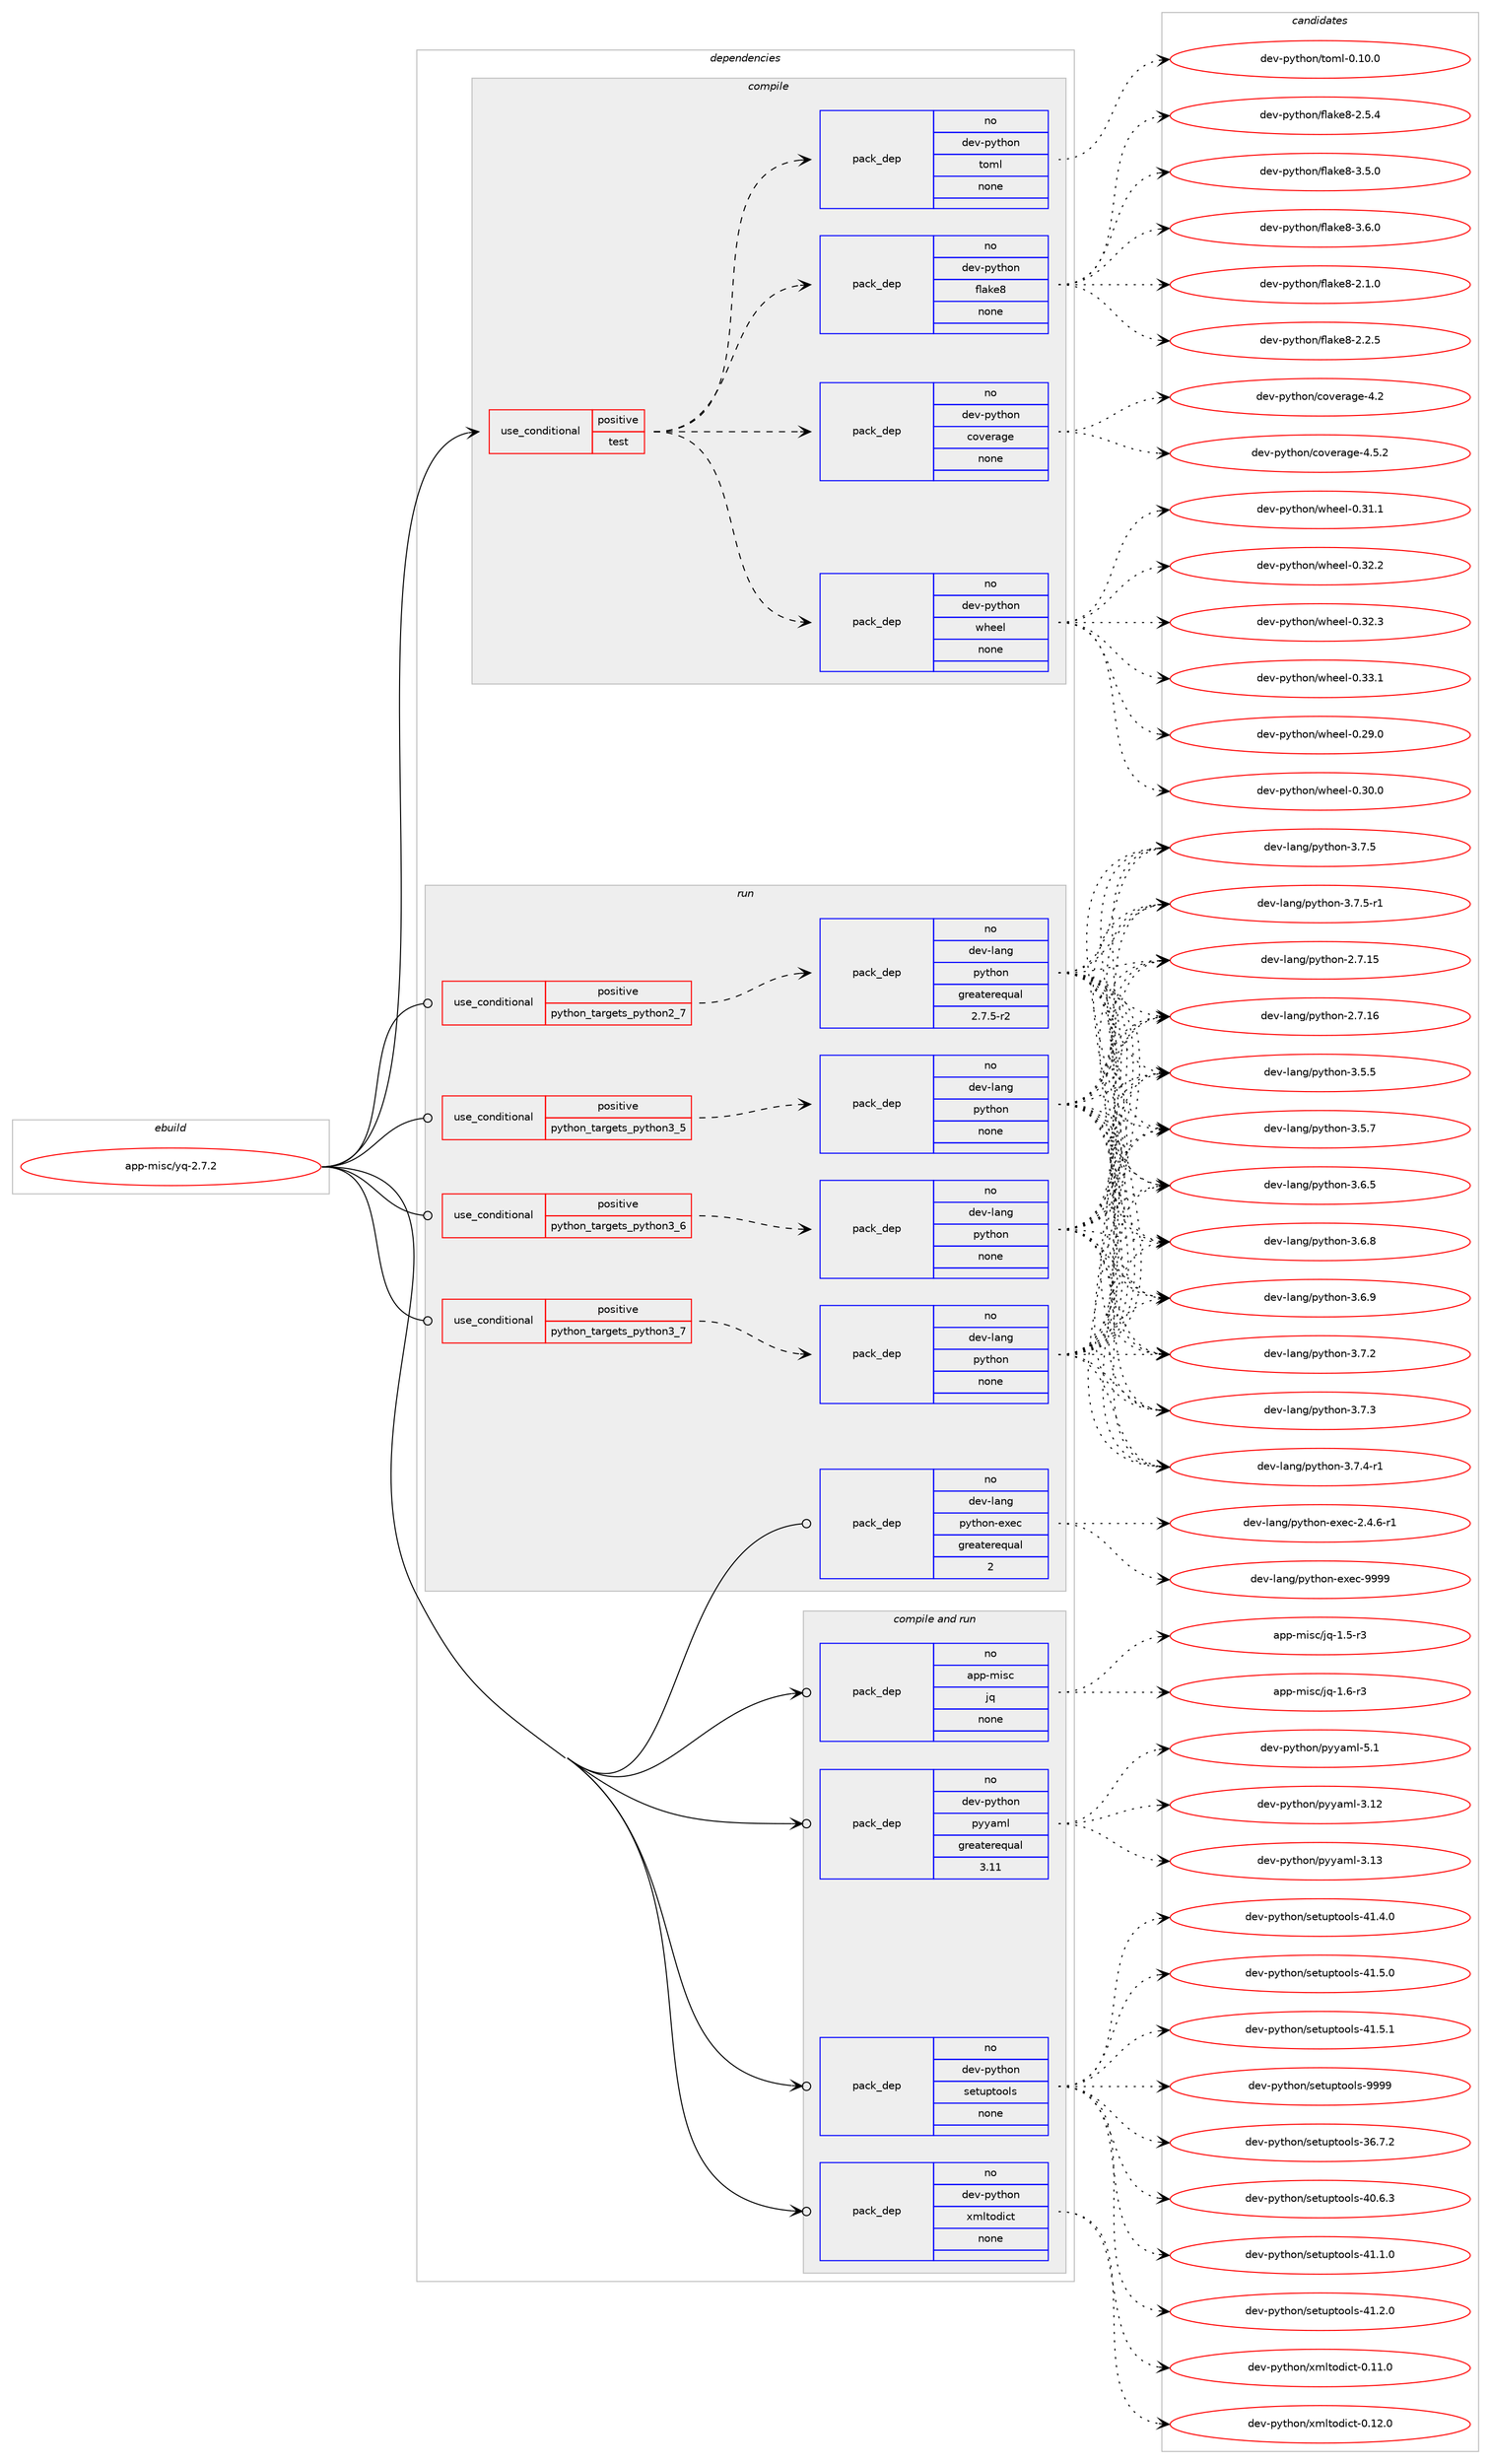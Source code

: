 digraph prolog {

# *************
# Graph options
# *************

newrank=true;
concentrate=true;
compound=true;
graph [rankdir=LR,fontname=Helvetica,fontsize=10,ranksep=1.5];#, ranksep=2.5, nodesep=0.2];
edge  [arrowhead=vee];
node  [fontname=Helvetica,fontsize=10];

# **********
# The ebuild
# **********

subgraph cluster_leftcol {
color=gray;
rank=same;
label=<<i>ebuild</i>>;
id [label="app-misc/yq-2.7.2", color=red, width=4, href="../app-misc/yq-2.7.2.svg"];
}

# ****************
# The dependencies
# ****************

subgraph cluster_midcol {
color=gray;
label=<<i>dependencies</i>>;
subgraph cluster_compile {
fillcolor="#eeeeee";
style=filled;
label=<<i>compile</i>>;
subgraph cond119663 {
dependency501059 [label=<<TABLE BORDER="0" CELLBORDER="1" CELLSPACING="0" CELLPADDING="4"><TR><TD ROWSPAN="3" CELLPADDING="10">use_conditional</TD></TR><TR><TD>positive</TD></TR><TR><TD>test</TD></TR></TABLE>>, shape=none, color=red];
subgraph pack372333 {
dependency501060 [label=<<TABLE BORDER="0" CELLBORDER="1" CELLSPACING="0" CELLPADDING="4" WIDTH="220"><TR><TD ROWSPAN="6" CELLPADDING="30">pack_dep</TD></TR><TR><TD WIDTH="110">no</TD></TR><TR><TD>dev-python</TD></TR><TR><TD>coverage</TD></TR><TR><TD>none</TD></TR><TR><TD></TD></TR></TABLE>>, shape=none, color=blue];
}
dependency501059:e -> dependency501060:w [weight=20,style="dashed",arrowhead="vee"];
subgraph pack372334 {
dependency501061 [label=<<TABLE BORDER="0" CELLBORDER="1" CELLSPACING="0" CELLPADDING="4" WIDTH="220"><TR><TD ROWSPAN="6" CELLPADDING="30">pack_dep</TD></TR><TR><TD WIDTH="110">no</TD></TR><TR><TD>dev-python</TD></TR><TR><TD>flake8</TD></TR><TR><TD>none</TD></TR><TR><TD></TD></TR></TABLE>>, shape=none, color=blue];
}
dependency501059:e -> dependency501061:w [weight=20,style="dashed",arrowhead="vee"];
subgraph pack372335 {
dependency501062 [label=<<TABLE BORDER="0" CELLBORDER="1" CELLSPACING="0" CELLPADDING="4" WIDTH="220"><TR><TD ROWSPAN="6" CELLPADDING="30">pack_dep</TD></TR><TR><TD WIDTH="110">no</TD></TR><TR><TD>dev-python</TD></TR><TR><TD>toml</TD></TR><TR><TD>none</TD></TR><TR><TD></TD></TR></TABLE>>, shape=none, color=blue];
}
dependency501059:e -> dependency501062:w [weight=20,style="dashed",arrowhead="vee"];
subgraph pack372336 {
dependency501063 [label=<<TABLE BORDER="0" CELLBORDER="1" CELLSPACING="0" CELLPADDING="4" WIDTH="220"><TR><TD ROWSPAN="6" CELLPADDING="30">pack_dep</TD></TR><TR><TD WIDTH="110">no</TD></TR><TR><TD>dev-python</TD></TR><TR><TD>wheel</TD></TR><TR><TD>none</TD></TR><TR><TD></TD></TR></TABLE>>, shape=none, color=blue];
}
dependency501059:e -> dependency501063:w [weight=20,style="dashed",arrowhead="vee"];
}
id:e -> dependency501059:w [weight=20,style="solid",arrowhead="vee"];
}
subgraph cluster_compileandrun {
fillcolor="#eeeeee";
style=filled;
label=<<i>compile and run</i>>;
subgraph pack372337 {
dependency501064 [label=<<TABLE BORDER="0" CELLBORDER="1" CELLSPACING="0" CELLPADDING="4" WIDTH="220"><TR><TD ROWSPAN="6" CELLPADDING="30">pack_dep</TD></TR><TR><TD WIDTH="110">no</TD></TR><TR><TD>app-misc</TD></TR><TR><TD>jq</TD></TR><TR><TD>none</TD></TR><TR><TD></TD></TR></TABLE>>, shape=none, color=blue];
}
id:e -> dependency501064:w [weight=20,style="solid",arrowhead="odotvee"];
subgraph pack372338 {
dependency501065 [label=<<TABLE BORDER="0" CELLBORDER="1" CELLSPACING="0" CELLPADDING="4" WIDTH="220"><TR><TD ROWSPAN="6" CELLPADDING="30">pack_dep</TD></TR><TR><TD WIDTH="110">no</TD></TR><TR><TD>dev-python</TD></TR><TR><TD>pyyaml</TD></TR><TR><TD>greaterequal</TD></TR><TR><TD>3.11</TD></TR></TABLE>>, shape=none, color=blue];
}
id:e -> dependency501065:w [weight=20,style="solid",arrowhead="odotvee"];
subgraph pack372339 {
dependency501066 [label=<<TABLE BORDER="0" CELLBORDER="1" CELLSPACING="0" CELLPADDING="4" WIDTH="220"><TR><TD ROWSPAN="6" CELLPADDING="30">pack_dep</TD></TR><TR><TD WIDTH="110">no</TD></TR><TR><TD>dev-python</TD></TR><TR><TD>setuptools</TD></TR><TR><TD>none</TD></TR><TR><TD></TD></TR></TABLE>>, shape=none, color=blue];
}
id:e -> dependency501066:w [weight=20,style="solid",arrowhead="odotvee"];
subgraph pack372340 {
dependency501067 [label=<<TABLE BORDER="0" CELLBORDER="1" CELLSPACING="0" CELLPADDING="4" WIDTH="220"><TR><TD ROWSPAN="6" CELLPADDING="30">pack_dep</TD></TR><TR><TD WIDTH="110">no</TD></TR><TR><TD>dev-python</TD></TR><TR><TD>xmltodict</TD></TR><TR><TD>none</TD></TR><TR><TD></TD></TR></TABLE>>, shape=none, color=blue];
}
id:e -> dependency501067:w [weight=20,style="solid",arrowhead="odotvee"];
}
subgraph cluster_run {
fillcolor="#eeeeee";
style=filled;
label=<<i>run</i>>;
subgraph cond119664 {
dependency501068 [label=<<TABLE BORDER="0" CELLBORDER="1" CELLSPACING="0" CELLPADDING="4"><TR><TD ROWSPAN="3" CELLPADDING="10">use_conditional</TD></TR><TR><TD>positive</TD></TR><TR><TD>python_targets_python2_7</TD></TR></TABLE>>, shape=none, color=red];
subgraph pack372341 {
dependency501069 [label=<<TABLE BORDER="0" CELLBORDER="1" CELLSPACING="0" CELLPADDING="4" WIDTH="220"><TR><TD ROWSPAN="6" CELLPADDING="30">pack_dep</TD></TR><TR><TD WIDTH="110">no</TD></TR><TR><TD>dev-lang</TD></TR><TR><TD>python</TD></TR><TR><TD>greaterequal</TD></TR><TR><TD>2.7.5-r2</TD></TR></TABLE>>, shape=none, color=blue];
}
dependency501068:e -> dependency501069:w [weight=20,style="dashed",arrowhead="vee"];
}
id:e -> dependency501068:w [weight=20,style="solid",arrowhead="odot"];
subgraph cond119665 {
dependency501070 [label=<<TABLE BORDER="0" CELLBORDER="1" CELLSPACING="0" CELLPADDING="4"><TR><TD ROWSPAN="3" CELLPADDING="10">use_conditional</TD></TR><TR><TD>positive</TD></TR><TR><TD>python_targets_python3_5</TD></TR></TABLE>>, shape=none, color=red];
subgraph pack372342 {
dependency501071 [label=<<TABLE BORDER="0" CELLBORDER="1" CELLSPACING="0" CELLPADDING="4" WIDTH="220"><TR><TD ROWSPAN="6" CELLPADDING="30">pack_dep</TD></TR><TR><TD WIDTH="110">no</TD></TR><TR><TD>dev-lang</TD></TR><TR><TD>python</TD></TR><TR><TD>none</TD></TR><TR><TD></TD></TR></TABLE>>, shape=none, color=blue];
}
dependency501070:e -> dependency501071:w [weight=20,style="dashed",arrowhead="vee"];
}
id:e -> dependency501070:w [weight=20,style="solid",arrowhead="odot"];
subgraph cond119666 {
dependency501072 [label=<<TABLE BORDER="0" CELLBORDER="1" CELLSPACING="0" CELLPADDING="4"><TR><TD ROWSPAN="3" CELLPADDING="10">use_conditional</TD></TR><TR><TD>positive</TD></TR><TR><TD>python_targets_python3_6</TD></TR></TABLE>>, shape=none, color=red];
subgraph pack372343 {
dependency501073 [label=<<TABLE BORDER="0" CELLBORDER="1" CELLSPACING="0" CELLPADDING="4" WIDTH="220"><TR><TD ROWSPAN="6" CELLPADDING="30">pack_dep</TD></TR><TR><TD WIDTH="110">no</TD></TR><TR><TD>dev-lang</TD></TR><TR><TD>python</TD></TR><TR><TD>none</TD></TR><TR><TD></TD></TR></TABLE>>, shape=none, color=blue];
}
dependency501072:e -> dependency501073:w [weight=20,style="dashed",arrowhead="vee"];
}
id:e -> dependency501072:w [weight=20,style="solid",arrowhead="odot"];
subgraph cond119667 {
dependency501074 [label=<<TABLE BORDER="0" CELLBORDER="1" CELLSPACING="0" CELLPADDING="4"><TR><TD ROWSPAN="3" CELLPADDING="10">use_conditional</TD></TR><TR><TD>positive</TD></TR><TR><TD>python_targets_python3_7</TD></TR></TABLE>>, shape=none, color=red];
subgraph pack372344 {
dependency501075 [label=<<TABLE BORDER="0" CELLBORDER="1" CELLSPACING="0" CELLPADDING="4" WIDTH="220"><TR><TD ROWSPAN="6" CELLPADDING="30">pack_dep</TD></TR><TR><TD WIDTH="110">no</TD></TR><TR><TD>dev-lang</TD></TR><TR><TD>python</TD></TR><TR><TD>none</TD></TR><TR><TD></TD></TR></TABLE>>, shape=none, color=blue];
}
dependency501074:e -> dependency501075:w [weight=20,style="dashed",arrowhead="vee"];
}
id:e -> dependency501074:w [weight=20,style="solid",arrowhead="odot"];
subgraph pack372345 {
dependency501076 [label=<<TABLE BORDER="0" CELLBORDER="1" CELLSPACING="0" CELLPADDING="4" WIDTH="220"><TR><TD ROWSPAN="6" CELLPADDING="30">pack_dep</TD></TR><TR><TD WIDTH="110">no</TD></TR><TR><TD>dev-lang</TD></TR><TR><TD>python-exec</TD></TR><TR><TD>greaterequal</TD></TR><TR><TD>2</TD></TR></TABLE>>, shape=none, color=blue];
}
id:e -> dependency501076:w [weight=20,style="solid",arrowhead="odot"];
}
}

# **************
# The candidates
# **************

subgraph cluster_choices {
rank=same;
color=gray;
label=<<i>candidates</i>>;

subgraph choice372333 {
color=black;
nodesep=1;
choice1001011184511212111610411111047991111181011149710310145524650 [label="dev-python/coverage-4.2", color=red, width=4,href="../dev-python/coverage-4.2.svg"];
choice10010111845112121116104111110479911111810111497103101455246534650 [label="dev-python/coverage-4.5.2", color=red, width=4,href="../dev-python/coverage-4.5.2.svg"];
dependency501060:e -> choice1001011184511212111610411111047991111181011149710310145524650:w [style=dotted,weight="100"];
dependency501060:e -> choice10010111845112121116104111110479911111810111497103101455246534650:w [style=dotted,weight="100"];
}
subgraph choice372334 {
color=black;
nodesep=1;
choice10010111845112121116104111110471021089710710156455046494648 [label="dev-python/flake8-2.1.0", color=red, width=4,href="../dev-python/flake8-2.1.0.svg"];
choice10010111845112121116104111110471021089710710156455046504653 [label="dev-python/flake8-2.2.5", color=red, width=4,href="../dev-python/flake8-2.2.5.svg"];
choice10010111845112121116104111110471021089710710156455046534652 [label="dev-python/flake8-2.5.4", color=red, width=4,href="../dev-python/flake8-2.5.4.svg"];
choice10010111845112121116104111110471021089710710156455146534648 [label="dev-python/flake8-3.5.0", color=red, width=4,href="../dev-python/flake8-3.5.0.svg"];
choice10010111845112121116104111110471021089710710156455146544648 [label="dev-python/flake8-3.6.0", color=red, width=4,href="../dev-python/flake8-3.6.0.svg"];
dependency501061:e -> choice10010111845112121116104111110471021089710710156455046494648:w [style=dotted,weight="100"];
dependency501061:e -> choice10010111845112121116104111110471021089710710156455046504653:w [style=dotted,weight="100"];
dependency501061:e -> choice10010111845112121116104111110471021089710710156455046534652:w [style=dotted,weight="100"];
dependency501061:e -> choice10010111845112121116104111110471021089710710156455146534648:w [style=dotted,weight="100"];
dependency501061:e -> choice10010111845112121116104111110471021089710710156455146544648:w [style=dotted,weight="100"];
}
subgraph choice372335 {
color=black;
nodesep=1;
choice100101118451121211161041111104711611110910845484649484648 [label="dev-python/toml-0.10.0", color=red, width=4,href="../dev-python/toml-0.10.0.svg"];
dependency501062:e -> choice100101118451121211161041111104711611110910845484649484648:w [style=dotted,weight="100"];
}
subgraph choice372336 {
color=black;
nodesep=1;
choice100101118451121211161041111104711910410110110845484650574648 [label="dev-python/wheel-0.29.0", color=red, width=4,href="../dev-python/wheel-0.29.0.svg"];
choice100101118451121211161041111104711910410110110845484651484648 [label="dev-python/wheel-0.30.0", color=red, width=4,href="../dev-python/wheel-0.30.0.svg"];
choice100101118451121211161041111104711910410110110845484651494649 [label="dev-python/wheel-0.31.1", color=red, width=4,href="../dev-python/wheel-0.31.1.svg"];
choice100101118451121211161041111104711910410110110845484651504650 [label="dev-python/wheel-0.32.2", color=red, width=4,href="../dev-python/wheel-0.32.2.svg"];
choice100101118451121211161041111104711910410110110845484651504651 [label="dev-python/wheel-0.32.3", color=red, width=4,href="../dev-python/wheel-0.32.3.svg"];
choice100101118451121211161041111104711910410110110845484651514649 [label="dev-python/wheel-0.33.1", color=red, width=4,href="../dev-python/wheel-0.33.1.svg"];
dependency501063:e -> choice100101118451121211161041111104711910410110110845484650574648:w [style=dotted,weight="100"];
dependency501063:e -> choice100101118451121211161041111104711910410110110845484651484648:w [style=dotted,weight="100"];
dependency501063:e -> choice100101118451121211161041111104711910410110110845484651494649:w [style=dotted,weight="100"];
dependency501063:e -> choice100101118451121211161041111104711910410110110845484651504650:w [style=dotted,weight="100"];
dependency501063:e -> choice100101118451121211161041111104711910410110110845484651504651:w [style=dotted,weight="100"];
dependency501063:e -> choice100101118451121211161041111104711910410110110845484651514649:w [style=dotted,weight="100"];
}
subgraph choice372337 {
color=black;
nodesep=1;
choice97112112451091051159947106113454946534511451 [label="app-misc/jq-1.5-r3", color=red, width=4,href="../app-misc/jq-1.5-r3.svg"];
choice97112112451091051159947106113454946544511451 [label="app-misc/jq-1.6-r3", color=red, width=4,href="../app-misc/jq-1.6-r3.svg"];
dependency501064:e -> choice97112112451091051159947106113454946534511451:w [style=dotted,weight="100"];
dependency501064:e -> choice97112112451091051159947106113454946544511451:w [style=dotted,weight="100"];
}
subgraph choice372338 {
color=black;
nodesep=1;
choice1001011184511212111610411111047112121121971091084551464950 [label="dev-python/pyyaml-3.12", color=red, width=4,href="../dev-python/pyyaml-3.12.svg"];
choice1001011184511212111610411111047112121121971091084551464951 [label="dev-python/pyyaml-3.13", color=red, width=4,href="../dev-python/pyyaml-3.13.svg"];
choice10010111845112121116104111110471121211219710910845534649 [label="dev-python/pyyaml-5.1", color=red, width=4,href="../dev-python/pyyaml-5.1.svg"];
dependency501065:e -> choice1001011184511212111610411111047112121121971091084551464950:w [style=dotted,weight="100"];
dependency501065:e -> choice1001011184511212111610411111047112121121971091084551464951:w [style=dotted,weight="100"];
dependency501065:e -> choice10010111845112121116104111110471121211219710910845534649:w [style=dotted,weight="100"];
}
subgraph choice372339 {
color=black;
nodesep=1;
choice100101118451121211161041111104711510111611711211611111110811545515446554650 [label="dev-python/setuptools-36.7.2", color=red, width=4,href="../dev-python/setuptools-36.7.2.svg"];
choice100101118451121211161041111104711510111611711211611111110811545524846544651 [label="dev-python/setuptools-40.6.3", color=red, width=4,href="../dev-python/setuptools-40.6.3.svg"];
choice100101118451121211161041111104711510111611711211611111110811545524946494648 [label="dev-python/setuptools-41.1.0", color=red, width=4,href="../dev-python/setuptools-41.1.0.svg"];
choice100101118451121211161041111104711510111611711211611111110811545524946504648 [label="dev-python/setuptools-41.2.0", color=red, width=4,href="../dev-python/setuptools-41.2.0.svg"];
choice100101118451121211161041111104711510111611711211611111110811545524946524648 [label="dev-python/setuptools-41.4.0", color=red, width=4,href="../dev-python/setuptools-41.4.0.svg"];
choice100101118451121211161041111104711510111611711211611111110811545524946534648 [label="dev-python/setuptools-41.5.0", color=red, width=4,href="../dev-python/setuptools-41.5.0.svg"];
choice100101118451121211161041111104711510111611711211611111110811545524946534649 [label="dev-python/setuptools-41.5.1", color=red, width=4,href="../dev-python/setuptools-41.5.1.svg"];
choice10010111845112121116104111110471151011161171121161111111081154557575757 [label="dev-python/setuptools-9999", color=red, width=4,href="../dev-python/setuptools-9999.svg"];
dependency501066:e -> choice100101118451121211161041111104711510111611711211611111110811545515446554650:w [style=dotted,weight="100"];
dependency501066:e -> choice100101118451121211161041111104711510111611711211611111110811545524846544651:w [style=dotted,weight="100"];
dependency501066:e -> choice100101118451121211161041111104711510111611711211611111110811545524946494648:w [style=dotted,weight="100"];
dependency501066:e -> choice100101118451121211161041111104711510111611711211611111110811545524946504648:w [style=dotted,weight="100"];
dependency501066:e -> choice100101118451121211161041111104711510111611711211611111110811545524946524648:w [style=dotted,weight="100"];
dependency501066:e -> choice100101118451121211161041111104711510111611711211611111110811545524946534648:w [style=dotted,weight="100"];
dependency501066:e -> choice100101118451121211161041111104711510111611711211611111110811545524946534649:w [style=dotted,weight="100"];
dependency501066:e -> choice10010111845112121116104111110471151011161171121161111111081154557575757:w [style=dotted,weight="100"];
}
subgraph choice372340 {
color=black;
nodesep=1;
choice10010111845112121116104111110471201091081161111001059911645484649494648 [label="dev-python/xmltodict-0.11.0", color=red, width=4,href="../dev-python/xmltodict-0.11.0.svg"];
choice10010111845112121116104111110471201091081161111001059911645484649504648 [label="dev-python/xmltodict-0.12.0", color=red, width=4,href="../dev-python/xmltodict-0.12.0.svg"];
dependency501067:e -> choice10010111845112121116104111110471201091081161111001059911645484649494648:w [style=dotted,weight="100"];
dependency501067:e -> choice10010111845112121116104111110471201091081161111001059911645484649504648:w [style=dotted,weight="100"];
}
subgraph choice372341 {
color=black;
nodesep=1;
choice10010111845108971101034711212111610411111045504655464953 [label="dev-lang/python-2.7.15", color=red, width=4,href="../dev-lang/python-2.7.15.svg"];
choice10010111845108971101034711212111610411111045504655464954 [label="dev-lang/python-2.7.16", color=red, width=4,href="../dev-lang/python-2.7.16.svg"];
choice100101118451089711010347112121116104111110455146534653 [label="dev-lang/python-3.5.5", color=red, width=4,href="../dev-lang/python-3.5.5.svg"];
choice100101118451089711010347112121116104111110455146534655 [label="dev-lang/python-3.5.7", color=red, width=4,href="../dev-lang/python-3.5.7.svg"];
choice100101118451089711010347112121116104111110455146544653 [label="dev-lang/python-3.6.5", color=red, width=4,href="../dev-lang/python-3.6.5.svg"];
choice100101118451089711010347112121116104111110455146544656 [label="dev-lang/python-3.6.8", color=red, width=4,href="../dev-lang/python-3.6.8.svg"];
choice100101118451089711010347112121116104111110455146544657 [label="dev-lang/python-3.6.9", color=red, width=4,href="../dev-lang/python-3.6.9.svg"];
choice100101118451089711010347112121116104111110455146554650 [label="dev-lang/python-3.7.2", color=red, width=4,href="../dev-lang/python-3.7.2.svg"];
choice100101118451089711010347112121116104111110455146554651 [label="dev-lang/python-3.7.3", color=red, width=4,href="../dev-lang/python-3.7.3.svg"];
choice1001011184510897110103471121211161041111104551465546524511449 [label="dev-lang/python-3.7.4-r1", color=red, width=4,href="../dev-lang/python-3.7.4-r1.svg"];
choice100101118451089711010347112121116104111110455146554653 [label="dev-lang/python-3.7.5", color=red, width=4,href="../dev-lang/python-3.7.5.svg"];
choice1001011184510897110103471121211161041111104551465546534511449 [label="dev-lang/python-3.7.5-r1", color=red, width=4,href="../dev-lang/python-3.7.5-r1.svg"];
dependency501069:e -> choice10010111845108971101034711212111610411111045504655464953:w [style=dotted,weight="100"];
dependency501069:e -> choice10010111845108971101034711212111610411111045504655464954:w [style=dotted,weight="100"];
dependency501069:e -> choice100101118451089711010347112121116104111110455146534653:w [style=dotted,weight="100"];
dependency501069:e -> choice100101118451089711010347112121116104111110455146534655:w [style=dotted,weight="100"];
dependency501069:e -> choice100101118451089711010347112121116104111110455146544653:w [style=dotted,weight="100"];
dependency501069:e -> choice100101118451089711010347112121116104111110455146544656:w [style=dotted,weight="100"];
dependency501069:e -> choice100101118451089711010347112121116104111110455146544657:w [style=dotted,weight="100"];
dependency501069:e -> choice100101118451089711010347112121116104111110455146554650:w [style=dotted,weight="100"];
dependency501069:e -> choice100101118451089711010347112121116104111110455146554651:w [style=dotted,weight="100"];
dependency501069:e -> choice1001011184510897110103471121211161041111104551465546524511449:w [style=dotted,weight="100"];
dependency501069:e -> choice100101118451089711010347112121116104111110455146554653:w [style=dotted,weight="100"];
dependency501069:e -> choice1001011184510897110103471121211161041111104551465546534511449:w [style=dotted,weight="100"];
}
subgraph choice372342 {
color=black;
nodesep=1;
choice10010111845108971101034711212111610411111045504655464953 [label="dev-lang/python-2.7.15", color=red, width=4,href="../dev-lang/python-2.7.15.svg"];
choice10010111845108971101034711212111610411111045504655464954 [label="dev-lang/python-2.7.16", color=red, width=4,href="../dev-lang/python-2.7.16.svg"];
choice100101118451089711010347112121116104111110455146534653 [label="dev-lang/python-3.5.5", color=red, width=4,href="../dev-lang/python-3.5.5.svg"];
choice100101118451089711010347112121116104111110455146534655 [label="dev-lang/python-3.5.7", color=red, width=4,href="../dev-lang/python-3.5.7.svg"];
choice100101118451089711010347112121116104111110455146544653 [label="dev-lang/python-3.6.5", color=red, width=4,href="../dev-lang/python-3.6.5.svg"];
choice100101118451089711010347112121116104111110455146544656 [label="dev-lang/python-3.6.8", color=red, width=4,href="../dev-lang/python-3.6.8.svg"];
choice100101118451089711010347112121116104111110455146544657 [label="dev-lang/python-3.6.9", color=red, width=4,href="../dev-lang/python-3.6.9.svg"];
choice100101118451089711010347112121116104111110455146554650 [label="dev-lang/python-3.7.2", color=red, width=4,href="../dev-lang/python-3.7.2.svg"];
choice100101118451089711010347112121116104111110455146554651 [label="dev-lang/python-3.7.3", color=red, width=4,href="../dev-lang/python-3.7.3.svg"];
choice1001011184510897110103471121211161041111104551465546524511449 [label="dev-lang/python-3.7.4-r1", color=red, width=4,href="../dev-lang/python-3.7.4-r1.svg"];
choice100101118451089711010347112121116104111110455146554653 [label="dev-lang/python-3.7.5", color=red, width=4,href="../dev-lang/python-3.7.5.svg"];
choice1001011184510897110103471121211161041111104551465546534511449 [label="dev-lang/python-3.7.5-r1", color=red, width=4,href="../dev-lang/python-3.7.5-r1.svg"];
dependency501071:e -> choice10010111845108971101034711212111610411111045504655464953:w [style=dotted,weight="100"];
dependency501071:e -> choice10010111845108971101034711212111610411111045504655464954:w [style=dotted,weight="100"];
dependency501071:e -> choice100101118451089711010347112121116104111110455146534653:w [style=dotted,weight="100"];
dependency501071:e -> choice100101118451089711010347112121116104111110455146534655:w [style=dotted,weight="100"];
dependency501071:e -> choice100101118451089711010347112121116104111110455146544653:w [style=dotted,weight="100"];
dependency501071:e -> choice100101118451089711010347112121116104111110455146544656:w [style=dotted,weight="100"];
dependency501071:e -> choice100101118451089711010347112121116104111110455146544657:w [style=dotted,weight="100"];
dependency501071:e -> choice100101118451089711010347112121116104111110455146554650:w [style=dotted,weight="100"];
dependency501071:e -> choice100101118451089711010347112121116104111110455146554651:w [style=dotted,weight="100"];
dependency501071:e -> choice1001011184510897110103471121211161041111104551465546524511449:w [style=dotted,weight="100"];
dependency501071:e -> choice100101118451089711010347112121116104111110455146554653:w [style=dotted,weight="100"];
dependency501071:e -> choice1001011184510897110103471121211161041111104551465546534511449:w [style=dotted,weight="100"];
}
subgraph choice372343 {
color=black;
nodesep=1;
choice10010111845108971101034711212111610411111045504655464953 [label="dev-lang/python-2.7.15", color=red, width=4,href="../dev-lang/python-2.7.15.svg"];
choice10010111845108971101034711212111610411111045504655464954 [label="dev-lang/python-2.7.16", color=red, width=4,href="../dev-lang/python-2.7.16.svg"];
choice100101118451089711010347112121116104111110455146534653 [label="dev-lang/python-3.5.5", color=red, width=4,href="../dev-lang/python-3.5.5.svg"];
choice100101118451089711010347112121116104111110455146534655 [label="dev-lang/python-3.5.7", color=red, width=4,href="../dev-lang/python-3.5.7.svg"];
choice100101118451089711010347112121116104111110455146544653 [label="dev-lang/python-3.6.5", color=red, width=4,href="../dev-lang/python-3.6.5.svg"];
choice100101118451089711010347112121116104111110455146544656 [label="dev-lang/python-3.6.8", color=red, width=4,href="../dev-lang/python-3.6.8.svg"];
choice100101118451089711010347112121116104111110455146544657 [label="dev-lang/python-3.6.9", color=red, width=4,href="../dev-lang/python-3.6.9.svg"];
choice100101118451089711010347112121116104111110455146554650 [label="dev-lang/python-3.7.2", color=red, width=4,href="../dev-lang/python-3.7.2.svg"];
choice100101118451089711010347112121116104111110455146554651 [label="dev-lang/python-3.7.3", color=red, width=4,href="../dev-lang/python-3.7.3.svg"];
choice1001011184510897110103471121211161041111104551465546524511449 [label="dev-lang/python-3.7.4-r1", color=red, width=4,href="../dev-lang/python-3.7.4-r1.svg"];
choice100101118451089711010347112121116104111110455146554653 [label="dev-lang/python-3.7.5", color=red, width=4,href="../dev-lang/python-3.7.5.svg"];
choice1001011184510897110103471121211161041111104551465546534511449 [label="dev-lang/python-3.7.5-r1", color=red, width=4,href="../dev-lang/python-3.7.5-r1.svg"];
dependency501073:e -> choice10010111845108971101034711212111610411111045504655464953:w [style=dotted,weight="100"];
dependency501073:e -> choice10010111845108971101034711212111610411111045504655464954:w [style=dotted,weight="100"];
dependency501073:e -> choice100101118451089711010347112121116104111110455146534653:w [style=dotted,weight="100"];
dependency501073:e -> choice100101118451089711010347112121116104111110455146534655:w [style=dotted,weight="100"];
dependency501073:e -> choice100101118451089711010347112121116104111110455146544653:w [style=dotted,weight="100"];
dependency501073:e -> choice100101118451089711010347112121116104111110455146544656:w [style=dotted,weight="100"];
dependency501073:e -> choice100101118451089711010347112121116104111110455146544657:w [style=dotted,weight="100"];
dependency501073:e -> choice100101118451089711010347112121116104111110455146554650:w [style=dotted,weight="100"];
dependency501073:e -> choice100101118451089711010347112121116104111110455146554651:w [style=dotted,weight="100"];
dependency501073:e -> choice1001011184510897110103471121211161041111104551465546524511449:w [style=dotted,weight="100"];
dependency501073:e -> choice100101118451089711010347112121116104111110455146554653:w [style=dotted,weight="100"];
dependency501073:e -> choice1001011184510897110103471121211161041111104551465546534511449:w [style=dotted,weight="100"];
}
subgraph choice372344 {
color=black;
nodesep=1;
choice10010111845108971101034711212111610411111045504655464953 [label="dev-lang/python-2.7.15", color=red, width=4,href="../dev-lang/python-2.7.15.svg"];
choice10010111845108971101034711212111610411111045504655464954 [label="dev-lang/python-2.7.16", color=red, width=4,href="../dev-lang/python-2.7.16.svg"];
choice100101118451089711010347112121116104111110455146534653 [label="dev-lang/python-3.5.5", color=red, width=4,href="../dev-lang/python-3.5.5.svg"];
choice100101118451089711010347112121116104111110455146534655 [label="dev-lang/python-3.5.7", color=red, width=4,href="../dev-lang/python-3.5.7.svg"];
choice100101118451089711010347112121116104111110455146544653 [label="dev-lang/python-3.6.5", color=red, width=4,href="../dev-lang/python-3.6.5.svg"];
choice100101118451089711010347112121116104111110455146544656 [label="dev-lang/python-3.6.8", color=red, width=4,href="../dev-lang/python-3.6.8.svg"];
choice100101118451089711010347112121116104111110455146544657 [label="dev-lang/python-3.6.9", color=red, width=4,href="../dev-lang/python-3.6.9.svg"];
choice100101118451089711010347112121116104111110455146554650 [label="dev-lang/python-3.7.2", color=red, width=4,href="../dev-lang/python-3.7.2.svg"];
choice100101118451089711010347112121116104111110455146554651 [label="dev-lang/python-3.7.3", color=red, width=4,href="../dev-lang/python-3.7.3.svg"];
choice1001011184510897110103471121211161041111104551465546524511449 [label="dev-lang/python-3.7.4-r1", color=red, width=4,href="../dev-lang/python-3.7.4-r1.svg"];
choice100101118451089711010347112121116104111110455146554653 [label="dev-lang/python-3.7.5", color=red, width=4,href="../dev-lang/python-3.7.5.svg"];
choice1001011184510897110103471121211161041111104551465546534511449 [label="dev-lang/python-3.7.5-r1", color=red, width=4,href="../dev-lang/python-3.7.5-r1.svg"];
dependency501075:e -> choice10010111845108971101034711212111610411111045504655464953:w [style=dotted,weight="100"];
dependency501075:e -> choice10010111845108971101034711212111610411111045504655464954:w [style=dotted,weight="100"];
dependency501075:e -> choice100101118451089711010347112121116104111110455146534653:w [style=dotted,weight="100"];
dependency501075:e -> choice100101118451089711010347112121116104111110455146534655:w [style=dotted,weight="100"];
dependency501075:e -> choice100101118451089711010347112121116104111110455146544653:w [style=dotted,weight="100"];
dependency501075:e -> choice100101118451089711010347112121116104111110455146544656:w [style=dotted,weight="100"];
dependency501075:e -> choice100101118451089711010347112121116104111110455146544657:w [style=dotted,weight="100"];
dependency501075:e -> choice100101118451089711010347112121116104111110455146554650:w [style=dotted,weight="100"];
dependency501075:e -> choice100101118451089711010347112121116104111110455146554651:w [style=dotted,weight="100"];
dependency501075:e -> choice1001011184510897110103471121211161041111104551465546524511449:w [style=dotted,weight="100"];
dependency501075:e -> choice100101118451089711010347112121116104111110455146554653:w [style=dotted,weight="100"];
dependency501075:e -> choice1001011184510897110103471121211161041111104551465546534511449:w [style=dotted,weight="100"];
}
subgraph choice372345 {
color=black;
nodesep=1;
choice10010111845108971101034711212111610411111045101120101994550465246544511449 [label="dev-lang/python-exec-2.4.6-r1", color=red, width=4,href="../dev-lang/python-exec-2.4.6-r1.svg"];
choice10010111845108971101034711212111610411111045101120101994557575757 [label="dev-lang/python-exec-9999", color=red, width=4,href="../dev-lang/python-exec-9999.svg"];
dependency501076:e -> choice10010111845108971101034711212111610411111045101120101994550465246544511449:w [style=dotted,weight="100"];
dependency501076:e -> choice10010111845108971101034711212111610411111045101120101994557575757:w [style=dotted,weight="100"];
}
}

}

